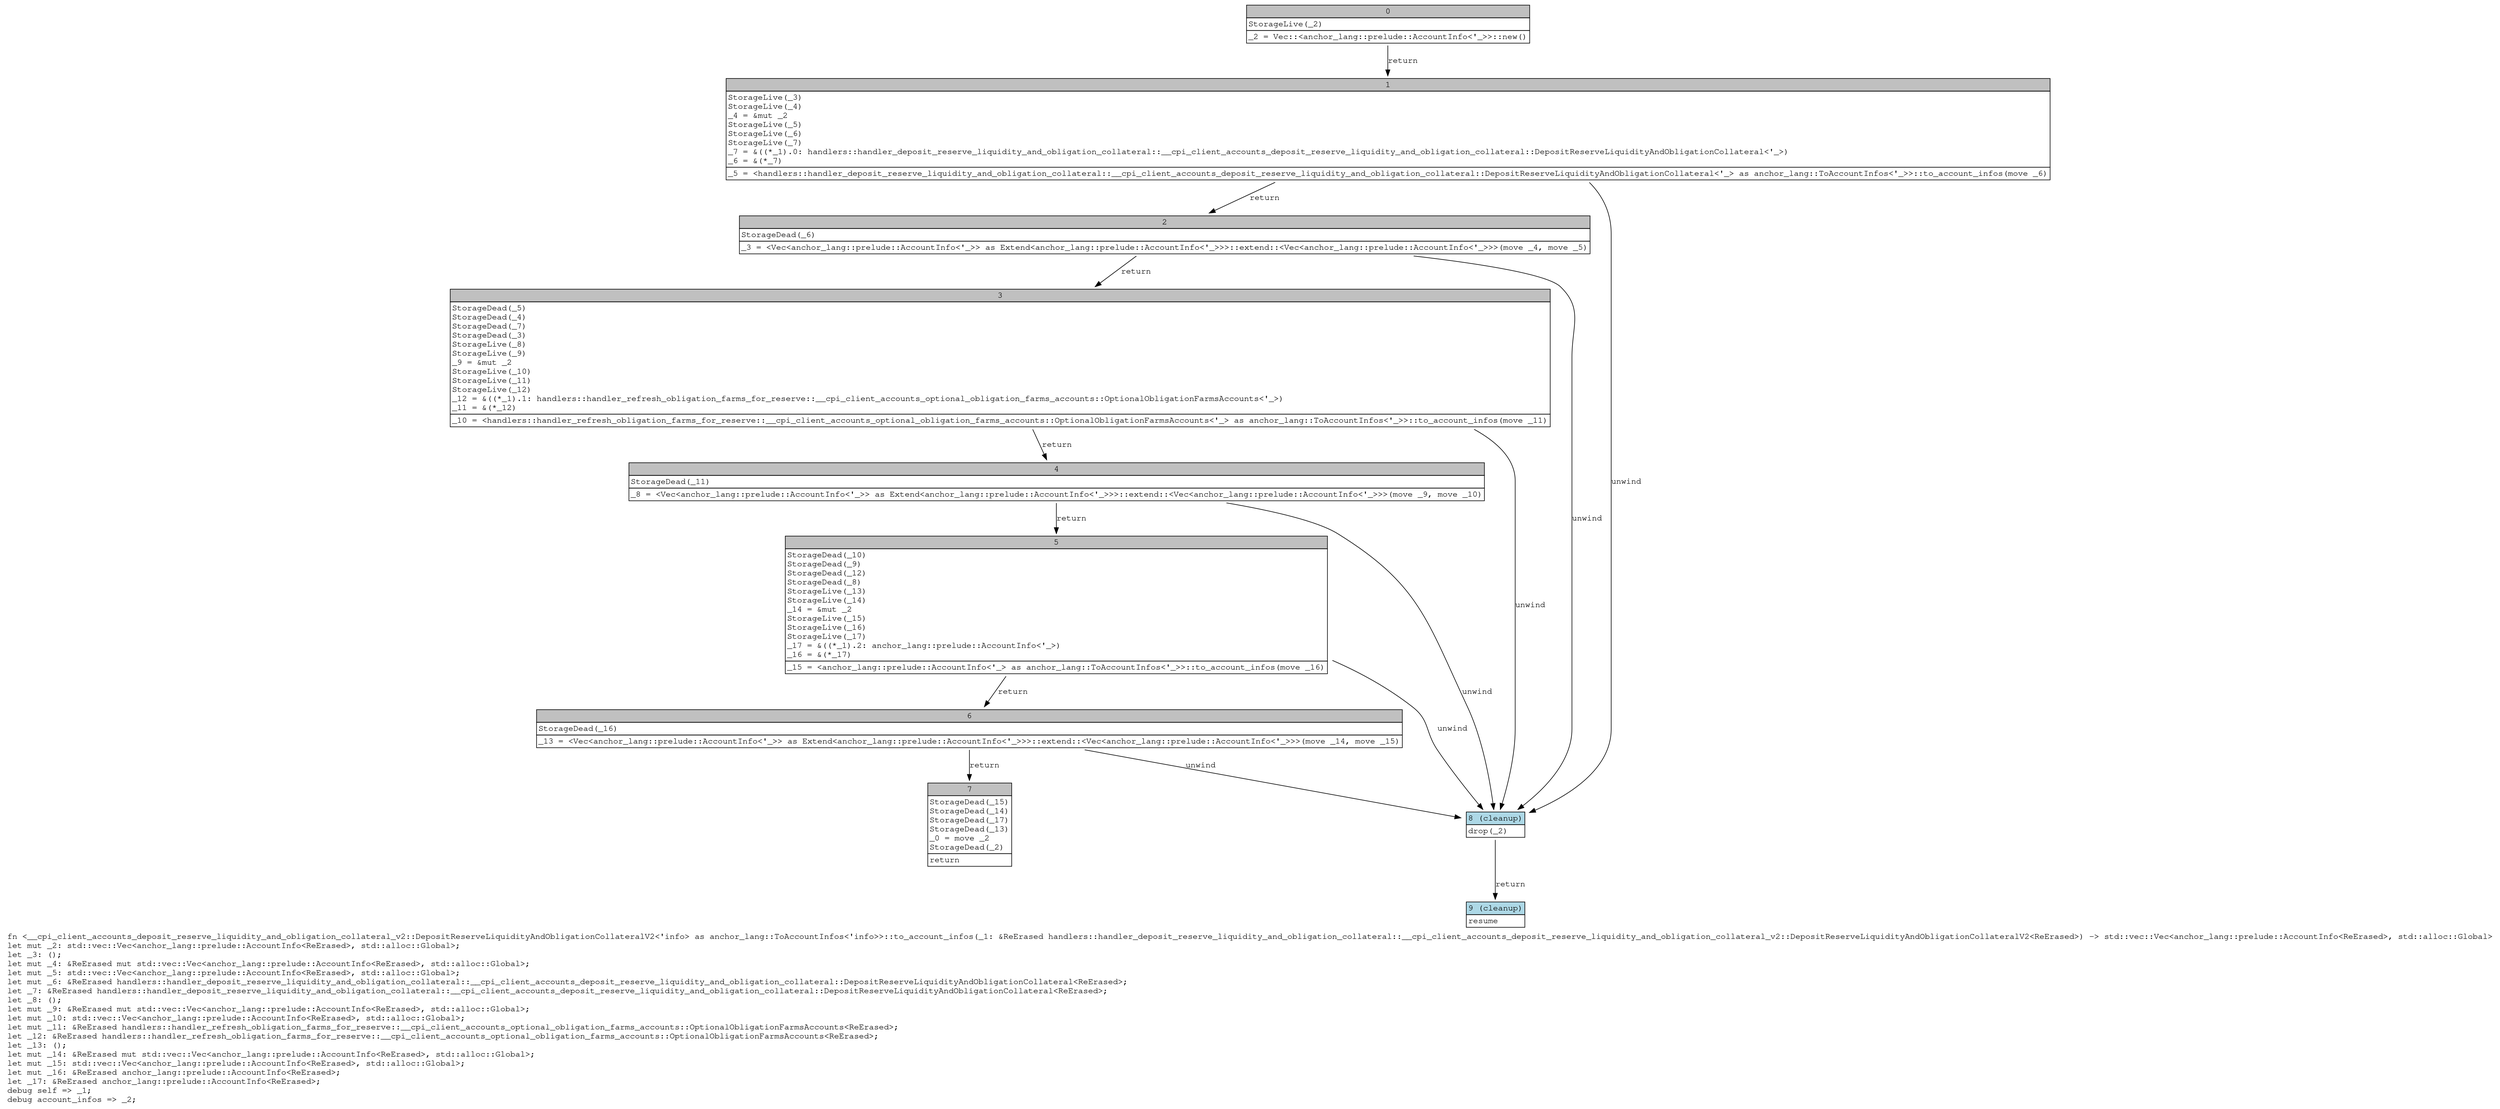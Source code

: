 digraph Mir_0_3545 {
    graph [fontname="Courier, monospace"];
    node [fontname="Courier, monospace"];
    edge [fontname="Courier, monospace"];
    label=<fn &lt;__cpi_client_accounts_deposit_reserve_liquidity_and_obligation_collateral_v2::DepositReserveLiquidityAndObligationCollateralV2&lt;'info&gt; as anchor_lang::ToAccountInfos&lt;'info&gt;&gt;::to_account_infos(_1: &amp;ReErased handlers::handler_deposit_reserve_liquidity_and_obligation_collateral::__cpi_client_accounts_deposit_reserve_liquidity_and_obligation_collateral_v2::DepositReserveLiquidityAndObligationCollateralV2&lt;ReErased&gt;) -&gt; std::vec::Vec&lt;anchor_lang::prelude::AccountInfo&lt;ReErased&gt;, std::alloc::Global&gt;<br align="left"/>let mut _2: std::vec::Vec&lt;anchor_lang::prelude::AccountInfo&lt;ReErased&gt;, std::alloc::Global&gt;;<br align="left"/>let _3: ();<br align="left"/>let mut _4: &amp;ReErased mut std::vec::Vec&lt;anchor_lang::prelude::AccountInfo&lt;ReErased&gt;, std::alloc::Global&gt;;<br align="left"/>let mut _5: std::vec::Vec&lt;anchor_lang::prelude::AccountInfo&lt;ReErased&gt;, std::alloc::Global&gt;;<br align="left"/>let mut _6: &amp;ReErased handlers::handler_deposit_reserve_liquidity_and_obligation_collateral::__cpi_client_accounts_deposit_reserve_liquidity_and_obligation_collateral::DepositReserveLiquidityAndObligationCollateral&lt;ReErased&gt;;<br align="left"/>let _7: &amp;ReErased handlers::handler_deposit_reserve_liquidity_and_obligation_collateral::__cpi_client_accounts_deposit_reserve_liquidity_and_obligation_collateral::DepositReserveLiquidityAndObligationCollateral&lt;ReErased&gt;;<br align="left"/>let _8: ();<br align="left"/>let mut _9: &amp;ReErased mut std::vec::Vec&lt;anchor_lang::prelude::AccountInfo&lt;ReErased&gt;, std::alloc::Global&gt;;<br align="left"/>let mut _10: std::vec::Vec&lt;anchor_lang::prelude::AccountInfo&lt;ReErased&gt;, std::alloc::Global&gt;;<br align="left"/>let mut _11: &amp;ReErased handlers::handler_refresh_obligation_farms_for_reserve::__cpi_client_accounts_optional_obligation_farms_accounts::OptionalObligationFarmsAccounts&lt;ReErased&gt;;<br align="left"/>let _12: &amp;ReErased handlers::handler_refresh_obligation_farms_for_reserve::__cpi_client_accounts_optional_obligation_farms_accounts::OptionalObligationFarmsAccounts&lt;ReErased&gt;;<br align="left"/>let _13: ();<br align="left"/>let mut _14: &amp;ReErased mut std::vec::Vec&lt;anchor_lang::prelude::AccountInfo&lt;ReErased&gt;, std::alloc::Global&gt;;<br align="left"/>let mut _15: std::vec::Vec&lt;anchor_lang::prelude::AccountInfo&lt;ReErased&gt;, std::alloc::Global&gt;;<br align="left"/>let mut _16: &amp;ReErased anchor_lang::prelude::AccountInfo&lt;ReErased&gt;;<br align="left"/>let _17: &amp;ReErased anchor_lang::prelude::AccountInfo&lt;ReErased&gt;;<br align="left"/>debug self =&gt; _1;<br align="left"/>debug account_infos =&gt; _2;<br align="left"/>>;
    bb0__0_3545 [shape="none", label=<<table border="0" cellborder="1" cellspacing="0"><tr><td bgcolor="gray" align="center" colspan="1">0</td></tr><tr><td align="left" balign="left">StorageLive(_2)<br/></td></tr><tr><td align="left">_2 = Vec::&lt;anchor_lang::prelude::AccountInfo&lt;'_&gt;&gt;::new()</td></tr></table>>];
    bb1__0_3545 [shape="none", label=<<table border="0" cellborder="1" cellspacing="0"><tr><td bgcolor="gray" align="center" colspan="1">1</td></tr><tr><td align="left" balign="left">StorageLive(_3)<br/>StorageLive(_4)<br/>_4 = &amp;mut _2<br/>StorageLive(_5)<br/>StorageLive(_6)<br/>StorageLive(_7)<br/>_7 = &amp;((*_1).0: handlers::handler_deposit_reserve_liquidity_and_obligation_collateral::__cpi_client_accounts_deposit_reserve_liquidity_and_obligation_collateral::DepositReserveLiquidityAndObligationCollateral&lt;'_&gt;)<br/>_6 = &amp;(*_7)<br/></td></tr><tr><td align="left">_5 = &lt;handlers::handler_deposit_reserve_liquidity_and_obligation_collateral::__cpi_client_accounts_deposit_reserve_liquidity_and_obligation_collateral::DepositReserveLiquidityAndObligationCollateral&lt;'_&gt; as anchor_lang::ToAccountInfos&lt;'_&gt;&gt;::to_account_infos(move _6)</td></tr></table>>];
    bb2__0_3545 [shape="none", label=<<table border="0" cellborder="1" cellspacing="0"><tr><td bgcolor="gray" align="center" colspan="1">2</td></tr><tr><td align="left" balign="left">StorageDead(_6)<br/></td></tr><tr><td align="left">_3 = &lt;Vec&lt;anchor_lang::prelude::AccountInfo&lt;'_&gt;&gt; as Extend&lt;anchor_lang::prelude::AccountInfo&lt;'_&gt;&gt;&gt;::extend::&lt;Vec&lt;anchor_lang::prelude::AccountInfo&lt;'_&gt;&gt;&gt;(move _4, move _5)</td></tr></table>>];
    bb3__0_3545 [shape="none", label=<<table border="0" cellborder="1" cellspacing="0"><tr><td bgcolor="gray" align="center" colspan="1">3</td></tr><tr><td align="left" balign="left">StorageDead(_5)<br/>StorageDead(_4)<br/>StorageDead(_7)<br/>StorageDead(_3)<br/>StorageLive(_8)<br/>StorageLive(_9)<br/>_9 = &amp;mut _2<br/>StorageLive(_10)<br/>StorageLive(_11)<br/>StorageLive(_12)<br/>_12 = &amp;((*_1).1: handlers::handler_refresh_obligation_farms_for_reserve::__cpi_client_accounts_optional_obligation_farms_accounts::OptionalObligationFarmsAccounts&lt;'_&gt;)<br/>_11 = &amp;(*_12)<br/></td></tr><tr><td align="left">_10 = &lt;handlers::handler_refresh_obligation_farms_for_reserve::__cpi_client_accounts_optional_obligation_farms_accounts::OptionalObligationFarmsAccounts&lt;'_&gt; as anchor_lang::ToAccountInfos&lt;'_&gt;&gt;::to_account_infos(move _11)</td></tr></table>>];
    bb4__0_3545 [shape="none", label=<<table border="0" cellborder="1" cellspacing="0"><tr><td bgcolor="gray" align="center" colspan="1">4</td></tr><tr><td align="left" balign="left">StorageDead(_11)<br/></td></tr><tr><td align="left">_8 = &lt;Vec&lt;anchor_lang::prelude::AccountInfo&lt;'_&gt;&gt; as Extend&lt;anchor_lang::prelude::AccountInfo&lt;'_&gt;&gt;&gt;::extend::&lt;Vec&lt;anchor_lang::prelude::AccountInfo&lt;'_&gt;&gt;&gt;(move _9, move _10)</td></tr></table>>];
    bb5__0_3545 [shape="none", label=<<table border="0" cellborder="1" cellspacing="0"><tr><td bgcolor="gray" align="center" colspan="1">5</td></tr><tr><td align="left" balign="left">StorageDead(_10)<br/>StorageDead(_9)<br/>StorageDead(_12)<br/>StorageDead(_8)<br/>StorageLive(_13)<br/>StorageLive(_14)<br/>_14 = &amp;mut _2<br/>StorageLive(_15)<br/>StorageLive(_16)<br/>StorageLive(_17)<br/>_17 = &amp;((*_1).2: anchor_lang::prelude::AccountInfo&lt;'_&gt;)<br/>_16 = &amp;(*_17)<br/></td></tr><tr><td align="left">_15 = &lt;anchor_lang::prelude::AccountInfo&lt;'_&gt; as anchor_lang::ToAccountInfos&lt;'_&gt;&gt;::to_account_infos(move _16)</td></tr></table>>];
    bb6__0_3545 [shape="none", label=<<table border="0" cellborder="1" cellspacing="0"><tr><td bgcolor="gray" align="center" colspan="1">6</td></tr><tr><td align="left" balign="left">StorageDead(_16)<br/></td></tr><tr><td align="left">_13 = &lt;Vec&lt;anchor_lang::prelude::AccountInfo&lt;'_&gt;&gt; as Extend&lt;anchor_lang::prelude::AccountInfo&lt;'_&gt;&gt;&gt;::extend::&lt;Vec&lt;anchor_lang::prelude::AccountInfo&lt;'_&gt;&gt;&gt;(move _14, move _15)</td></tr></table>>];
    bb7__0_3545 [shape="none", label=<<table border="0" cellborder="1" cellspacing="0"><tr><td bgcolor="gray" align="center" colspan="1">7</td></tr><tr><td align="left" balign="left">StorageDead(_15)<br/>StorageDead(_14)<br/>StorageDead(_17)<br/>StorageDead(_13)<br/>_0 = move _2<br/>StorageDead(_2)<br/></td></tr><tr><td align="left">return</td></tr></table>>];
    bb8__0_3545 [shape="none", label=<<table border="0" cellborder="1" cellspacing="0"><tr><td bgcolor="lightblue" align="center" colspan="1">8 (cleanup)</td></tr><tr><td align="left">drop(_2)</td></tr></table>>];
    bb9__0_3545 [shape="none", label=<<table border="0" cellborder="1" cellspacing="0"><tr><td bgcolor="lightblue" align="center" colspan="1">9 (cleanup)</td></tr><tr><td align="left">resume</td></tr></table>>];
    bb0__0_3545 -> bb1__0_3545 [label="return"];
    bb1__0_3545 -> bb2__0_3545 [label="return"];
    bb1__0_3545 -> bb8__0_3545 [label="unwind"];
    bb2__0_3545 -> bb3__0_3545 [label="return"];
    bb2__0_3545 -> bb8__0_3545 [label="unwind"];
    bb3__0_3545 -> bb4__0_3545 [label="return"];
    bb3__0_3545 -> bb8__0_3545 [label="unwind"];
    bb4__0_3545 -> bb5__0_3545 [label="return"];
    bb4__0_3545 -> bb8__0_3545 [label="unwind"];
    bb5__0_3545 -> bb6__0_3545 [label="return"];
    bb5__0_3545 -> bb8__0_3545 [label="unwind"];
    bb6__0_3545 -> bb7__0_3545 [label="return"];
    bb6__0_3545 -> bb8__0_3545 [label="unwind"];
    bb8__0_3545 -> bb9__0_3545 [label="return"];
}
